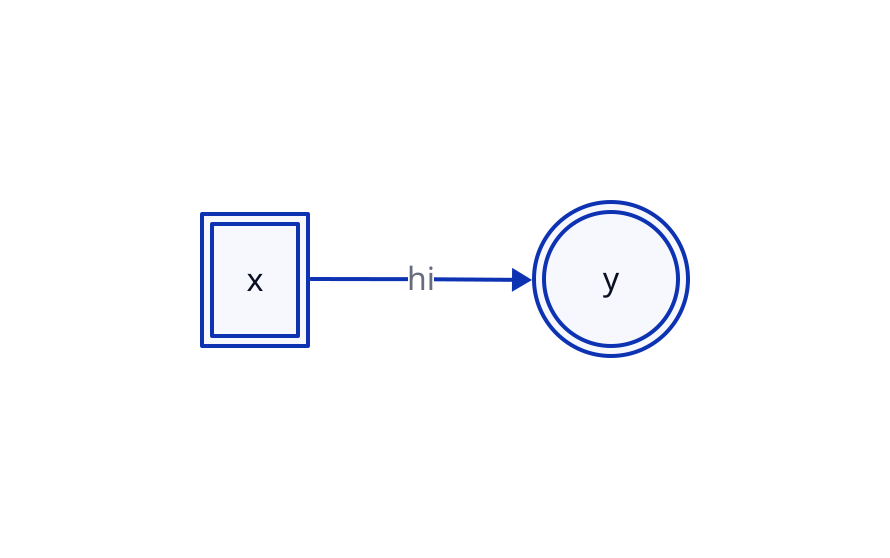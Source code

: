 direction: right
x -> y: hi
x.style.double-border: true
y.shape: circle
y.style.double-border: true

